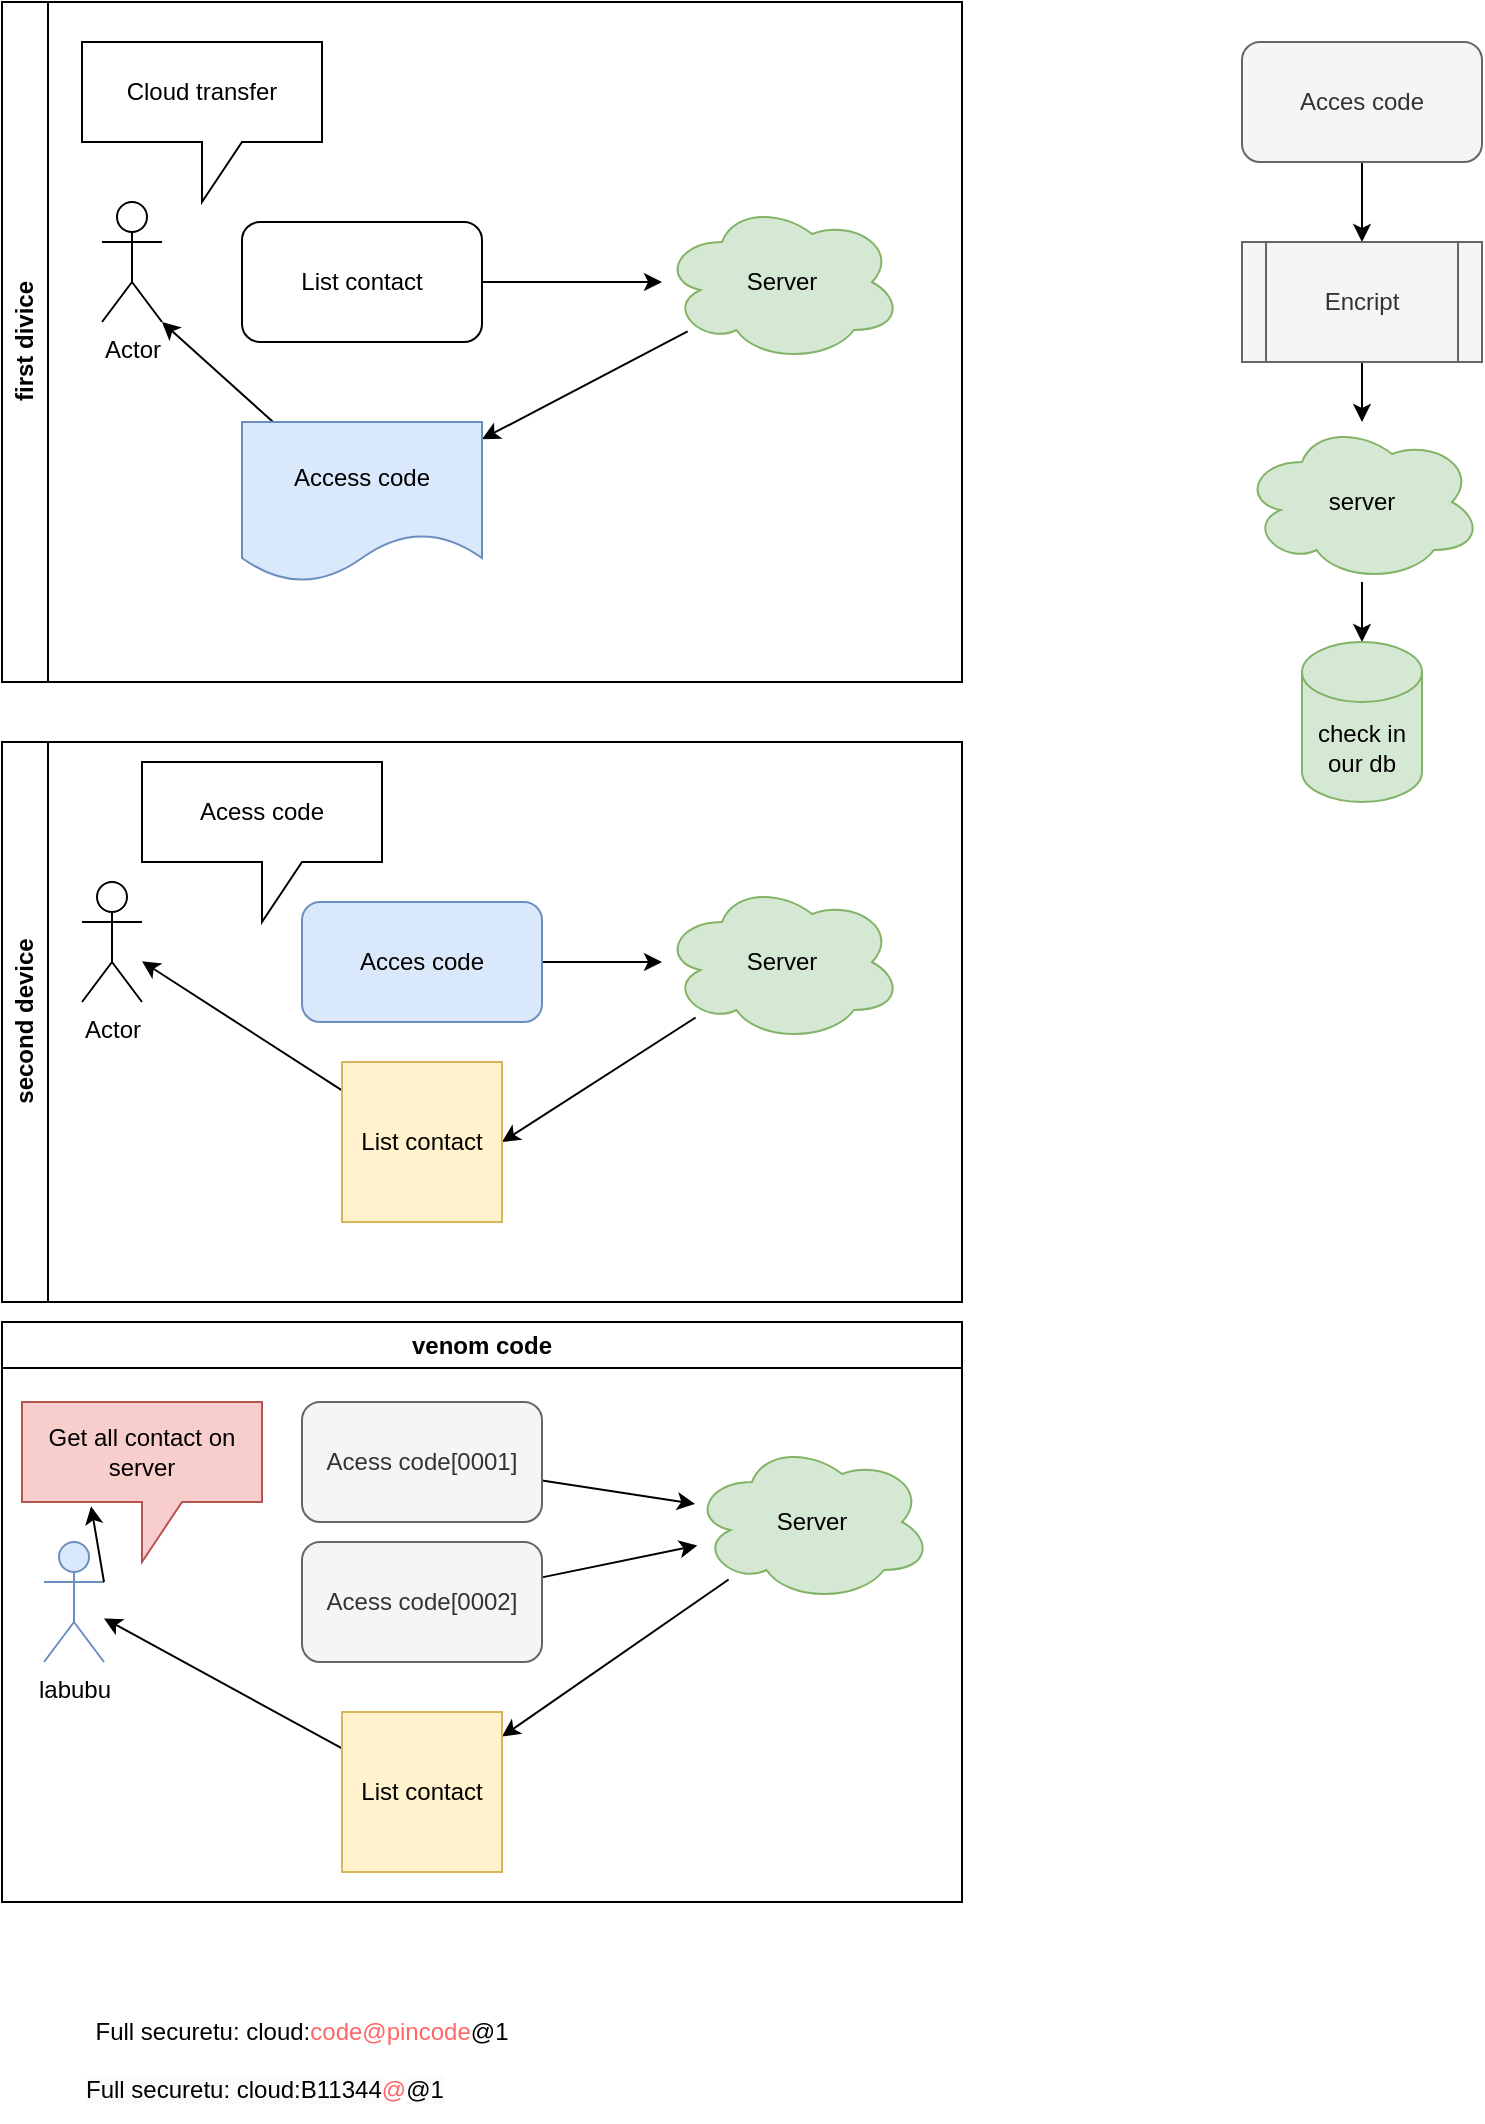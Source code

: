 <mxfile>
    <diagram id="t5L-v7SX4VSppeNMhdHv" name="Page-1">
        <mxGraphModel dx="1028" dy="719" grid="1" gridSize="10" guides="1" tooltips="1" connect="1" arrows="1" fold="1" page="1" pageScale="1" pageWidth="850" pageHeight="1100" math="0" shadow="0">
            <root>
                <mxCell id="0"/>
                <mxCell id="1" parent="0"/>
                <mxCell id="2" value="Actor" style="shape=umlActor;verticalLabelPosition=bottom;verticalAlign=top;html=1;outlineConnect=0;" parent="1" vertex="1">
                    <mxGeometry x="70" y="120" width="30" height="60" as="geometry"/>
                </mxCell>
                <mxCell id="3" value="Cloud transfer" style="shape=callout;whiteSpace=wrap;html=1;perimeter=calloutPerimeter;" parent="1" vertex="1">
                    <mxGeometry x="60" y="40" width="120" height="80" as="geometry"/>
                </mxCell>
                <mxCell id="6" value="" style="edgeStyle=none;html=1;" parent="1" source="4" target="5" edge="1">
                    <mxGeometry relative="1" as="geometry"/>
                </mxCell>
                <mxCell id="4" value="List contact" style="rounded=1;whiteSpace=wrap;html=1;" parent="1" vertex="1">
                    <mxGeometry x="140" y="130" width="120" height="60" as="geometry"/>
                </mxCell>
                <mxCell id="8" value="" style="edgeStyle=none;html=1;" parent="1" source="5" target="7" edge="1">
                    <mxGeometry relative="1" as="geometry"/>
                </mxCell>
                <mxCell id="5" value="Server" style="ellipse;shape=cloud;whiteSpace=wrap;html=1;fillColor=#d5e8d4;strokeColor=#82b366;" parent="1" vertex="1">
                    <mxGeometry x="350" y="120" width="120" height="80" as="geometry"/>
                </mxCell>
                <mxCell id="9" style="edgeStyle=none;html=1;entryX=1;entryY=1;entryDx=0;entryDy=0;entryPerimeter=0;" parent="1" source="7" target="2" edge="1">
                    <mxGeometry relative="1" as="geometry"/>
                </mxCell>
                <mxCell id="10" value="first divice" style="swimlane;horizontal=0;whiteSpace=wrap;html=1;" parent="1" vertex="1">
                    <mxGeometry x="20" y="20" width="480" height="340" as="geometry"/>
                </mxCell>
                <mxCell id="7" value="Access code" style="shape=document;whiteSpace=wrap;html=1;boundedLbl=1;fillColor=#dae8fc;strokeColor=#6c8ebf;" parent="10" vertex="1">
                    <mxGeometry x="120" y="210" width="120" height="80" as="geometry"/>
                </mxCell>
                <mxCell id="11" value="second device" style="swimlane;horizontal=0;whiteSpace=wrap;html=1;" parent="1" vertex="1">
                    <mxGeometry x="20" y="390" width="480" height="280" as="geometry"/>
                </mxCell>
                <mxCell id="12" value="Actor" style="shape=umlActor;verticalLabelPosition=bottom;verticalAlign=top;html=1;outlineConnect=0;" parent="11" vertex="1">
                    <mxGeometry x="40" y="70" width="30" height="60" as="geometry"/>
                </mxCell>
                <mxCell id="15" value="Acess code" style="shape=callout;whiteSpace=wrap;html=1;perimeter=calloutPerimeter;" parent="11" vertex="1">
                    <mxGeometry x="70" y="10" width="120" height="80" as="geometry"/>
                </mxCell>
                <mxCell id="18" value="" style="edgeStyle=none;html=1;" parent="11" source="16" target="17" edge="1">
                    <mxGeometry relative="1" as="geometry"/>
                </mxCell>
                <mxCell id="16" value="Acces code" style="rounded=1;whiteSpace=wrap;html=1;fillColor=#dae8fc;strokeColor=#6c8ebf;" parent="11" vertex="1">
                    <mxGeometry x="150" y="80" width="120" height="60" as="geometry"/>
                </mxCell>
                <mxCell id="20" style="edgeStyle=none;html=1;entryX=1;entryY=0.5;entryDx=0;entryDy=0;" parent="11" source="17" target="19" edge="1">
                    <mxGeometry relative="1" as="geometry"/>
                </mxCell>
                <mxCell id="17" value="Server" style="ellipse;shape=cloud;whiteSpace=wrap;html=1;fillColor=#d5e8d4;strokeColor=#82b366;" parent="11" vertex="1">
                    <mxGeometry x="330" y="70" width="120" height="80" as="geometry"/>
                </mxCell>
                <mxCell id="21" style="edgeStyle=none;html=1;" parent="11" source="19" target="12" edge="1">
                    <mxGeometry relative="1" as="geometry"/>
                </mxCell>
                <mxCell id="19" value="List contact" style="whiteSpace=wrap;html=1;aspect=fixed;fillColor=#fff2cc;strokeColor=#d6b656;" parent="11" vertex="1">
                    <mxGeometry x="170" y="160" width="80" height="80" as="geometry"/>
                </mxCell>
                <mxCell id="22" value="venom code" style="swimlane;whiteSpace=wrap;html=1;" parent="1" vertex="1">
                    <mxGeometry x="20" y="680" width="480" height="290" as="geometry"/>
                </mxCell>
                <mxCell id="23" value="labubu" style="shape=umlActor;verticalLabelPosition=bottom;verticalAlign=top;html=1;outlineConnect=0;fillColor=#dae8fc;strokeColor=#6c8ebf;" parent="22" vertex="1">
                    <mxGeometry x="21" y="110" width="30" height="60" as="geometry"/>
                </mxCell>
                <mxCell id="24" value="Get all contact on server" style="shape=callout;whiteSpace=wrap;html=1;perimeter=calloutPerimeter;fillColor=#f8cecc;strokeColor=#b85450;" parent="22" vertex="1">
                    <mxGeometry x="10" y="40" width="120" height="80" as="geometry"/>
                </mxCell>
                <mxCell id="29" value="" style="edgeStyle=none;html=1;" parent="22" source="25" target="28" edge="1">
                    <mxGeometry relative="1" as="geometry"/>
                </mxCell>
                <mxCell id="25" value="Acess code[0001]" style="rounded=1;whiteSpace=wrap;html=1;fillColor=#f5f5f5;strokeColor=#666666;fontColor=#333333;" parent="22" vertex="1">
                    <mxGeometry x="150" y="40" width="120" height="60" as="geometry"/>
                </mxCell>
                <mxCell id="30" value="" style="edgeStyle=none;html=1;" parent="22" source="26" target="28" edge="1">
                    <mxGeometry relative="1" as="geometry"/>
                </mxCell>
                <mxCell id="26" value="Acess code[0002]" style="rounded=1;whiteSpace=wrap;html=1;fillColor=#f5f5f5;strokeColor=#666666;fontColor=#333333;" parent="22" vertex="1">
                    <mxGeometry x="150" y="110" width="120" height="60" as="geometry"/>
                </mxCell>
                <mxCell id="27" value="..." style="text;html=1;align=center;verticalAlign=middle;whiteSpace=wrap;rounded=0;" parent="22" vertex="1">
                    <mxGeometry x="180" y="220" width="60" height="30" as="geometry"/>
                </mxCell>
                <mxCell id="32" value="" style="edgeStyle=none;html=1;" parent="22" source="28" target="31" edge="1">
                    <mxGeometry relative="1" as="geometry"/>
                </mxCell>
                <mxCell id="28" value="Server" style="ellipse;shape=cloud;whiteSpace=wrap;html=1;fillColor=#d5e8d4;strokeColor=#82b366;" parent="22" vertex="1">
                    <mxGeometry x="345" y="60" width="120" height="80" as="geometry"/>
                </mxCell>
                <mxCell id="33" style="edgeStyle=none;html=1;" parent="22" source="31" target="23" edge="1">
                    <mxGeometry relative="1" as="geometry"/>
                </mxCell>
                <mxCell id="31" value="List contact" style="whiteSpace=wrap;html=1;aspect=fixed;fillColor=#fff2cc;strokeColor=#d6b656;" parent="22" vertex="1">
                    <mxGeometry x="170" y="195" width="80" height="80" as="geometry"/>
                </mxCell>
                <mxCell id="34" style="edgeStyle=none;html=1;exitX=1;exitY=0.333;exitDx=0;exitDy=0;exitPerimeter=0;entryX=0.288;entryY=0.652;entryDx=0;entryDy=0;entryPerimeter=0;" parent="22" source="23" target="24" edge="1">
                    <mxGeometry relative="1" as="geometry"/>
                </mxCell>
                <mxCell id="41" value="" style="edgeStyle=none;html=1;" parent="1" source="35" target="36" edge="1">
                    <mxGeometry relative="1" as="geometry"/>
                </mxCell>
                <mxCell id="35" value="Acces code" style="rounded=1;whiteSpace=wrap;html=1;fillColor=#f5f5f5;fontColor=#333333;strokeColor=#666666;" parent="1" vertex="1">
                    <mxGeometry x="640" y="40" width="120" height="60" as="geometry"/>
                </mxCell>
                <mxCell id="40" value="" style="edgeStyle=none;html=1;" parent="1" source="36" target="37" edge="1">
                    <mxGeometry relative="1" as="geometry"/>
                </mxCell>
                <mxCell id="36" value="Encript" style="shape=process;whiteSpace=wrap;html=1;backgroundOutline=1;fillColor=#f5f5f5;fontColor=#333333;strokeColor=#666666;" parent="1" vertex="1">
                    <mxGeometry x="640" y="140" width="120" height="60" as="geometry"/>
                </mxCell>
                <mxCell id="39" value="" style="edgeStyle=none;html=1;" parent="1" source="37" target="38" edge="1">
                    <mxGeometry relative="1" as="geometry"/>
                </mxCell>
                <mxCell id="37" value="server" style="ellipse;shape=cloud;whiteSpace=wrap;html=1;fillColor=#d5e8d4;strokeColor=#82b366;" parent="1" vertex="1">
                    <mxGeometry x="640" y="230" width="120" height="80" as="geometry"/>
                </mxCell>
                <mxCell id="38" value="check in our db" style="shape=cylinder3;whiteSpace=wrap;html=1;boundedLbl=1;backgroundOutline=1;size=15;fillColor=#d5e8d4;strokeColor=#82b366;" parent="1" vertex="1">
                    <mxGeometry x="670" y="340" width="60" height="80" as="geometry"/>
                </mxCell>
                <mxCell id="45" value="Full securetu: cloud:&lt;font style=&quot;color: rgb(255, 102, 102);&quot;&gt;code@pincode&lt;/font&gt;@1" style="text;html=1;align=center;verticalAlign=middle;whiteSpace=wrap;rounded=0;" parent="1" vertex="1">
                    <mxGeometry x="20" y="1020" width="300" height="30" as="geometry"/>
                </mxCell>
                <mxCell id="47" value="&lt;span style=&quot;color: rgb(0, 0, 0); font-family: Helvetica; font-size: 12px; font-style: normal; font-variant-ligatures: normal; font-variant-caps: normal; font-weight: 400; letter-spacing: normal; orphans: 2; text-align: center; text-indent: 0px; text-transform: none; widows: 2; word-spacing: 0px; -webkit-text-stroke-width: 0px; white-space: normal; background-color: rgb(251, 251, 251); text-decoration-thickness: initial; text-decoration-style: initial; text-decoration-color: initial; float: none; display: inline !important;&quot;&gt;Full securetu: cloud:B11344&lt;/span&gt;&lt;font style=&quot;forced-color-adjust: none; color: light-dark(rgb(255, 102, 102), rgb(224, 93, 93)); scrollbar-color: light-dark(#e2e2e2, #4b4b4b)&lt;br/&gt;&lt;span style=&quot;&gt;@&lt;/font&gt;&lt;span style=&quot;color: rgb(0, 0, 0); font-family: Helvetica; font-size: 12px; font-style: normal; font-variant-ligatures: normal; font-variant-caps: normal; font-weight: 400; letter-spacing: normal; orphans: 2; text-align: center; text-indent: 0px; text-transform: none; widows: 2; word-spacing: 0px; -webkit-text-stroke-width: 0px; white-space: normal; background-color: rgb(251, 251, 251); text-decoration-thickness: initial; text-decoration-style: initial; text-decoration-color: initial; float: none; display: inline !important;&quot;&gt;@1&lt;/span&gt;" style="text;whiteSpace=wrap;html=1;" parent="1" vertex="1">
                    <mxGeometry x="60" y="1050" width="200" height="30" as="geometry"/>
                </mxCell>
            </root>
        </mxGraphModel>
    </diagram>
</mxfile>
